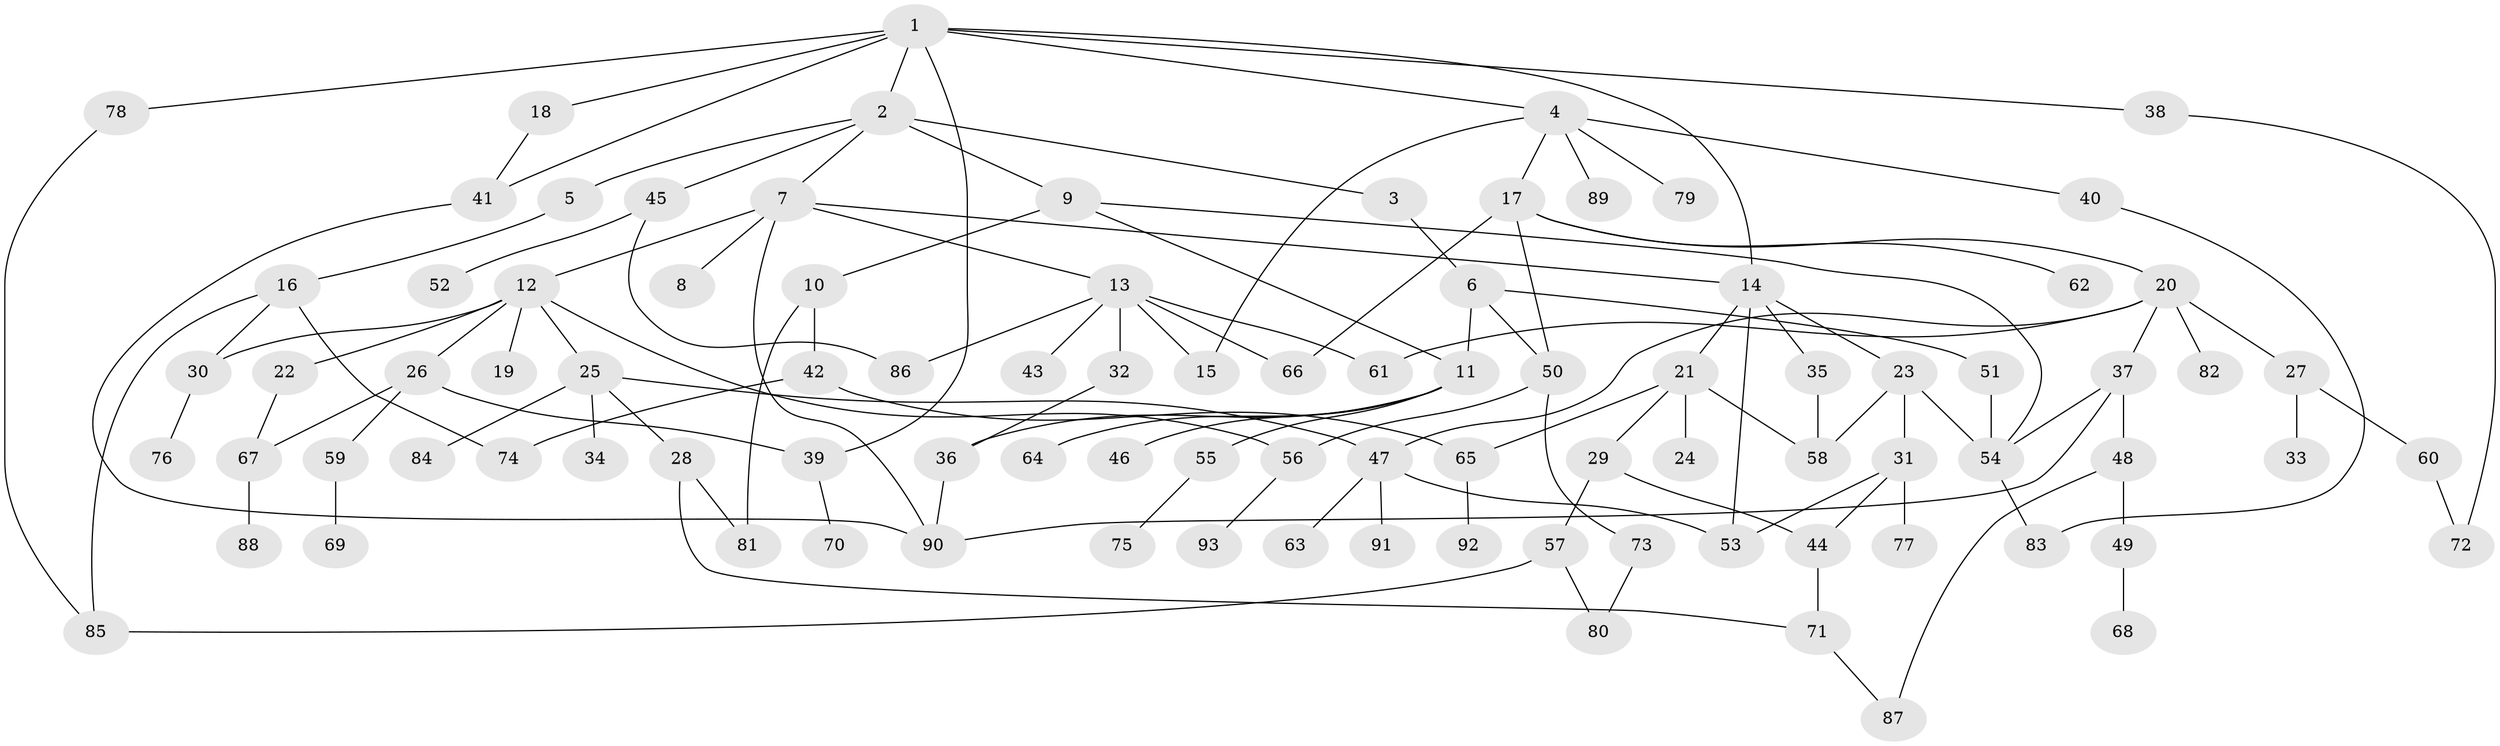// coarse degree distribution, {10: 0.02702702702702703, 2: 0.1891891891891892, 9: 0.02702702702702703, 4: 0.02702702702702703, 11: 0.05405405405405406, 1: 0.35135135135135137, 5: 0.13513513513513514, 6: 0.05405405405405406, 3: 0.13513513513513514}
// Generated by graph-tools (version 1.1) at 2025/16/03/04/25 18:16:52]
// undirected, 93 vertices, 127 edges
graph export_dot {
graph [start="1"]
  node [color=gray90,style=filled];
  1;
  2;
  3;
  4;
  5;
  6;
  7;
  8;
  9;
  10;
  11;
  12;
  13;
  14;
  15;
  16;
  17;
  18;
  19;
  20;
  21;
  22;
  23;
  24;
  25;
  26;
  27;
  28;
  29;
  30;
  31;
  32;
  33;
  34;
  35;
  36;
  37;
  38;
  39;
  40;
  41;
  42;
  43;
  44;
  45;
  46;
  47;
  48;
  49;
  50;
  51;
  52;
  53;
  54;
  55;
  56;
  57;
  58;
  59;
  60;
  61;
  62;
  63;
  64;
  65;
  66;
  67;
  68;
  69;
  70;
  71;
  72;
  73;
  74;
  75;
  76;
  77;
  78;
  79;
  80;
  81;
  82;
  83;
  84;
  85;
  86;
  87;
  88;
  89;
  90;
  91;
  92;
  93;
  1 -- 2;
  1 -- 4;
  1 -- 14;
  1 -- 18;
  1 -- 38;
  1 -- 78;
  1 -- 39;
  1 -- 41;
  2 -- 3;
  2 -- 5;
  2 -- 7;
  2 -- 9;
  2 -- 45;
  3 -- 6;
  4 -- 15;
  4 -- 17;
  4 -- 40;
  4 -- 79;
  4 -- 89;
  5 -- 16;
  6 -- 11;
  6 -- 51;
  6 -- 50;
  7 -- 8;
  7 -- 12;
  7 -- 13;
  7 -- 14;
  7 -- 90;
  9 -- 10;
  9 -- 11;
  9 -- 54;
  10 -- 42;
  10 -- 81;
  11 -- 46;
  11 -- 55;
  11 -- 64;
  11 -- 36;
  12 -- 19;
  12 -- 22;
  12 -- 25;
  12 -- 26;
  12 -- 30;
  12 -- 56;
  13 -- 32;
  13 -- 43;
  13 -- 61;
  13 -- 66;
  13 -- 86;
  13 -- 15;
  14 -- 21;
  14 -- 23;
  14 -- 35;
  14 -- 53;
  16 -- 74;
  16 -- 85;
  16 -- 30;
  17 -- 20;
  17 -- 50;
  17 -- 62;
  17 -- 66;
  18 -- 41;
  20 -- 27;
  20 -- 37;
  20 -- 47;
  20 -- 82;
  20 -- 61;
  21 -- 24;
  21 -- 29;
  21 -- 65;
  21 -- 58;
  22 -- 67;
  23 -- 31;
  23 -- 54;
  23 -- 58;
  25 -- 28;
  25 -- 34;
  25 -- 84;
  25 -- 47;
  26 -- 39;
  26 -- 59;
  26 -- 67;
  27 -- 33;
  27 -- 60;
  28 -- 71;
  28 -- 81;
  29 -- 44;
  29 -- 57;
  30 -- 76;
  31 -- 77;
  31 -- 44;
  31 -- 53;
  32 -- 36;
  35 -- 58;
  36 -- 90;
  37 -- 48;
  37 -- 90;
  37 -- 54;
  38 -- 72;
  39 -- 70;
  40 -- 83;
  41 -- 90;
  42 -- 65;
  42 -- 74;
  44 -- 71;
  45 -- 52;
  45 -- 86;
  47 -- 53;
  47 -- 63;
  47 -- 91;
  48 -- 49;
  48 -- 87;
  49 -- 68;
  50 -- 73;
  50 -- 56;
  51 -- 54;
  54 -- 83;
  55 -- 75;
  56 -- 93;
  57 -- 85;
  57 -- 80;
  59 -- 69;
  60 -- 72;
  65 -- 92;
  67 -- 88;
  71 -- 87;
  73 -- 80;
  78 -- 85;
}
